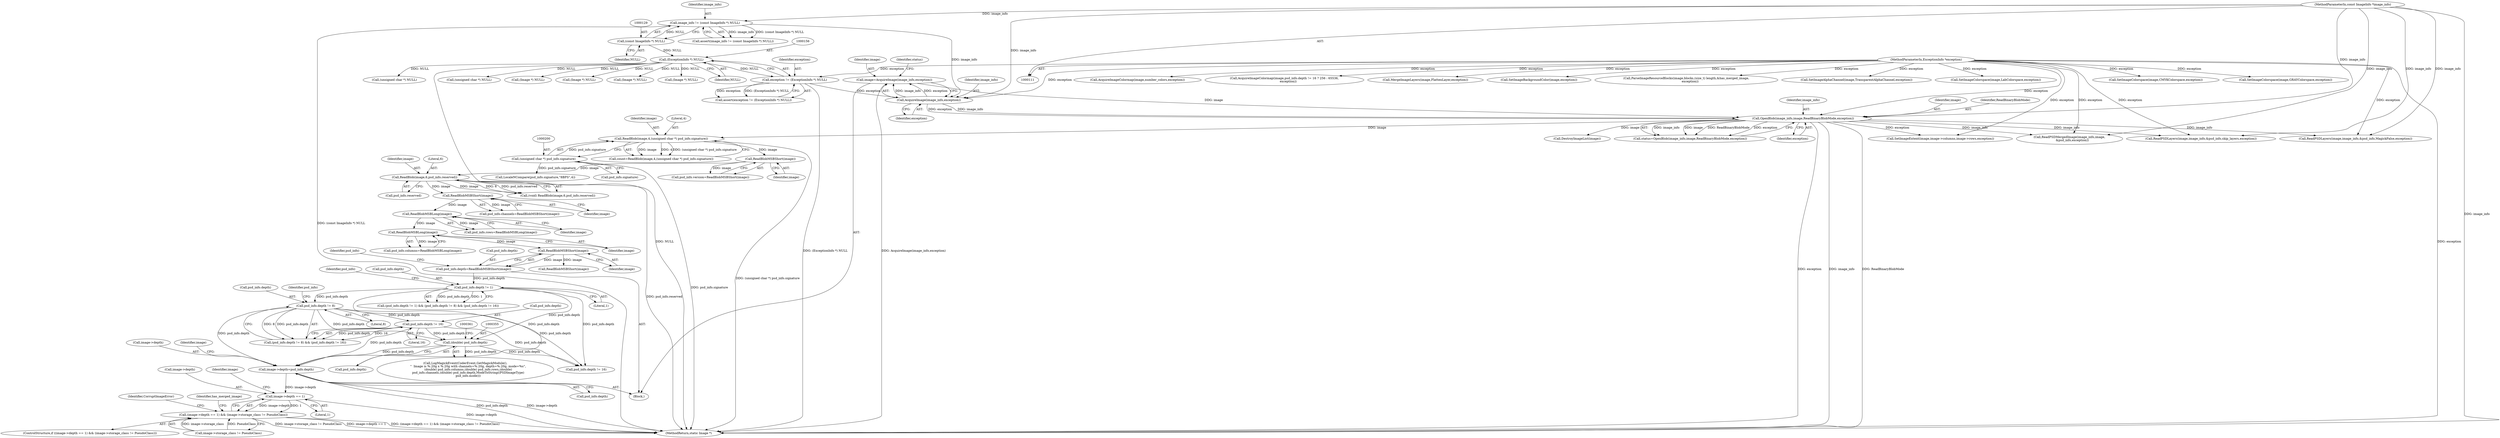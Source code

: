 digraph "0_ImageMagick_4b1b9c0522628887195bad3a6723f7000b0c9a58@pointer" {
"1000365" [label="(Call,image->depth=psd_info.depth)"];
"1000302" [label="(Call,psd_info.depth != 1)"];
"1000294" [label="(Call,psd_info.depth=ReadBlobMSBShort(image))"];
"1000298" [label="(Call,ReadBlobMSBShort(image))"];
"1000271" [label="(Call,ReadBlobMSBLong(image))"];
"1000265" [label="(Call,ReadBlobMSBLong(image))"];
"1000250" [label="(Call,ReadBlobMSBShort(image))"];
"1000240" [label="(Call,ReadBlob(image,6,psd_info.reserved))"];
"1000208" [label="(Call,ReadBlobMSBShort(image))"];
"1000196" [label="(Call,ReadBlob(image,4,(unsigned char *) psd_info.signature))"];
"1000171" [label="(Call,OpenBlob(image_info,image,ReadBinaryBlobMode,exception))"];
"1000166" [label="(Call,AcquireImage(image_info,exception))"];
"1000126" [label="(Call,image_info != (const ImageInfo *) NULL)"];
"1000112" [label="(MethodParameterIn,const ImageInfo *image_info)"];
"1000128" [label="(Call,(const ImageInfo *) NULL)"];
"1000153" [label="(Call,exception != (ExceptionInfo *) NULL)"];
"1000113" [label="(MethodParameterIn,ExceptionInfo *exception)"];
"1000155" [label="(Call,(ExceptionInfo *) NULL)"];
"1000164" [label="(Call,image=AcquireImage(image_info,exception))"];
"1000199" [label="(Call,(unsigned char *) psd_info.signature)"];
"1000313" [label="(Call,psd_info.depth != 16)"];
"1000308" [label="(Call,psd_info.depth != 8)"];
"1000354" [label="(Call,(double) psd_info.depth)"];
"1000705" [label="(Call,image->depth == 1)"];
"1000704" [label="(Call,(image->depth == 1) && (image->storage_class != PseudoClass))"];
"1000173" [label="(Identifier,image)"];
"1000295" [label="(Call,psd_info.depth)"];
"1000365" [label="(Call,image->depth=psd_info.depth)"];
"1000310" [label="(Identifier,psd_info)"];
"1000425" [label="(Call,SetImageColorspace(image,LabColorspace,exception))"];
"1000242" [label="(Literal,6)"];
"1000174" [label="(Identifier,ReadBinaryBlobMode)"];
"1000128" [label="(Call,(const ImageInfo *) NULL)"];
"1000315" [label="(Identifier,psd_info)"];
"1000307" [label="(Call,(psd_info.depth != 8) && (psd_info.depth != 16))"];
"1000298" [label="(Call,ReadBlobMSBShort(image))"];
"1000169" [label="(Call,status=OpenBlob(image_info,image,ReadBinaryBlobMode,exception))"];
"1000762" [label="(Call,(unsigned char *) NULL)"];
"1000356" [label="(Call,psd_info.depth)"];
"1000238" [label="(Call,(void) ReadBlob(image,6,psd_info.reserved))"];
"1000354" [label="(Call,(double) psd_info.depth)"];
"1000961" [label="(Call,ReadPSDMergedImage(image_info,image,\n      &psd_info,exception))"];
"1000267" [label="(Call,psd_info.columns=ReadBlobMSBLong(image))"];
"1000575" [label="(Call,(unsigned char *) NULL)"];
"1000436" [label="(Call,SetImageColorspace(image,CMYKColorspace,exception))"];
"1000477" [label="(Call,psd_info.depth != 16)"];
"1001008" [label="(Call,(Image *) NULL)"];
"1000306" [label="(Literal,1)"];
"1000186" [label="(Call,(Image *) NULL)"];
"1000266" [label="(Identifier,image)"];
"1000208" [label="(Call,ReadBlobMSBShort(image))"];
"1000194" [label="(Call,count=ReadBlob(image,4,(unsigned char *) psd_info.signature))"];
"1000388" [label="(Call,SetImageExtent(image,image->columns,image->rows,exception))"];
"1000302" [label="(Call,psd_info.depth != 1)"];
"1000272" [label="(Identifier,image)"];
"1000251" [label="(Identifier,image)"];
"1000314" [label="(Call,psd_info.depth)"];
"1000126" [label="(Call,image_info != (const ImageInfo *) NULL)"];
"1000152" [label="(Call,assert(exception != (ExceptionInfo *) NULL))"];
"1000154" [label="(Identifier,exception)"];
"1000130" [label="(Identifier,NULL)"];
"1000704" [label="(Call,(image->depth == 1) && (image->storage_class != PseudoClass))"];
"1000217" [label="(Call,LocaleNCompare(psd_info.signature,\"8BPS\",4))"];
"1000309" [label="(Call,psd_info.depth)"];
"1000304" [label="(Identifier,psd_info)"];
"1000504" [label="(Call,SetImageColorspace(image,GRAYColorspace,exception))"];
"1000703" [label="(ControlStructure,if ((image->depth == 1) && (image->storage_class != PseudoClass)))"];
"1000197" [label="(Identifier,image)"];
"1000201" [label="(Call,psd_info.signature)"];
"1000712" [label="(Identifier,image)"];
"1000303" [label="(Call,psd_info.depth)"];
"1000250" [label="(Call,ReadBlobMSBShort(image))"];
"1000313" [label="(Call,psd_info.depth != 16)"];
"1000706" [label="(Call,image->depth)"];
"1000335" [label="(Call,LogMagickEvent(CoderEvent,GetMagickModule(),\n      \"  Image is %.20g x %.20g with channels=%.20g, depth=%.20g, mode=%s\",\n      (double) psd_info.columns,(double) psd_info.rows,(double)\n      psd_info.channels,(double) psd_info.depth,ModeToString((PSDImageType)\n      psd_info.mode)))"];
"1000612" [label="(Call,AcquireImageColormap(image,number_colors,exception))"];
"1000241" [label="(Identifier,image)"];
"1000366" [label="(Call,image->depth)"];
"1000153" [label="(Call,exception != (ExceptionInfo *) NULL)"];
"1000246" [label="(Call,psd_info.channels=ReadBlobMSBShort(image))"];
"1000265" [label="(Call,ReadBlobMSBLong(image))"];
"1000369" [label="(Call,psd_info.depth)"];
"1000416" [label="(Call,(Image *) NULL)"];
"1000913" [label="(Call,(Image *) NULL)"];
"1000125" [label="(Call,assert(image_info != (const ImageInfo *) NULL))"];
"1000308" [label="(Call,psd_info.depth != 8)"];
"1000172" [label="(Identifier,image_info)"];
"1000705" [label="(Call,image->depth == 1)"];
"1000317" [label="(Literal,16)"];
"1000374" [label="(Identifier,image)"];
"1000204" [label="(Call,psd_info.version=ReadBlobMSBShort(image))"];
"1000167" [label="(Identifier,image_info)"];
"1000114" [label="(Block,)"];
"1000198" [label="(Literal,4)"];
"1000183" [label="(Call,DestroyImageList(image))"];
"1000474" [label="(Call,AcquireImageColormap(image,psd_info.depth != 16 ? 256 : 65536,\n        exception))"];
"1000127" [label="(Identifier,image_info)"];
"1000294" [label="(Call,psd_info.depth=ReadBlobMSBShort(image))"];
"1000709" [label="(Literal,1)"];
"1000113" [label="(MethodParameterIn,ExceptionInfo *exception)"];
"1000240" [label="(Call,ReadBlob(image,6,psd_info.reserved))"];
"1001042" [label="(Call,MergeImageLayers(image,FlattenLayer,exception))"];
"1000716" [label="(Identifier,CorruptImageError)"];
"1000170" [label="(Identifier,status)"];
"1000168" [label="(Identifier,exception)"];
"1000325" [label="(Call,ReadBlobMSBShort(image))"];
"1000719" [label="(Identifier,has_merged_image)"];
"1000271" [label="(Call,ReadBlobMSBLong(image))"];
"1000312" [label="(Literal,8)"];
"1000196" [label="(Call,ReadBlob(image,4,(unsigned char *) psd_info.signature))"];
"1000157" [label="(Identifier,NULL)"];
"1000895" [label="(Call,ReadPSDLayers(image,image_info,&psd_info,skip_layers,exception))"];
"1000199" [label="(Call,(unsigned char *) psd_info.signature)"];
"1000987" [label="(Call,ReadPSDLayers(image,image_info,&psd_info,MagickFalse,exception))"];
"1000406" [label="(Call,SetImageBackgroundColor(image,exception))"];
"1000261" [label="(Call,psd_info.rows=ReadBlobMSBLong(image))"];
"1000299" [label="(Identifier,image)"];
"1000710" [label="(Call,image->storage_class != PseudoClass)"];
"1000171" [label="(Call,OpenBlob(image_info,image,ReadBinaryBlobMode,exception))"];
"1000209" [label="(Identifier,image)"];
"1000155" [label="(Call,(ExceptionInfo *) NULL)"];
"1000112" [label="(MethodParameterIn,const ImageInfo *image_info)"];
"1000801" [label="(Call,ParseImageResourceBlocks(image,blocks,(size_t) length,&has_merged_image,\n        exception))"];
"1001057" [label="(MethodReturn,static Image *)"];
"1000166" [label="(Call,AcquireImage(image_info,exception))"];
"1000165" [label="(Identifier,image)"];
"1000164" [label="(Call,image=AcquireImage(image_info,exception))"];
"1000301" [label="(Call,(psd_info.depth != 1) && (psd_info.depth != 8) && (psd_info.depth != 16))"];
"1000243" [label="(Call,psd_info.reserved)"];
"1000175" [label="(Identifier,exception)"];
"1001022" [label="(Call,SetImageAlphaChannel(image,TransparentAlphaChannel,exception))"];
"1000365" -> "1000114"  [label="AST: "];
"1000365" -> "1000369"  [label="CFG: "];
"1000366" -> "1000365"  [label="AST: "];
"1000369" -> "1000365"  [label="AST: "];
"1000374" -> "1000365"  [label="CFG: "];
"1000365" -> "1001057"  [label="DDG: psd_info.depth"];
"1000365" -> "1001057"  [label="DDG: image->depth"];
"1000302" -> "1000365"  [label="DDG: psd_info.depth"];
"1000313" -> "1000365"  [label="DDG: psd_info.depth"];
"1000354" -> "1000365"  [label="DDG: psd_info.depth"];
"1000308" -> "1000365"  [label="DDG: psd_info.depth"];
"1000365" -> "1000705"  [label="DDG: image->depth"];
"1000302" -> "1000301"  [label="AST: "];
"1000302" -> "1000306"  [label="CFG: "];
"1000303" -> "1000302"  [label="AST: "];
"1000306" -> "1000302"  [label="AST: "];
"1000310" -> "1000302"  [label="CFG: "];
"1000301" -> "1000302"  [label="CFG: "];
"1000302" -> "1000301"  [label="DDG: psd_info.depth"];
"1000302" -> "1000301"  [label="DDG: 1"];
"1000294" -> "1000302"  [label="DDG: psd_info.depth"];
"1000302" -> "1000308"  [label="DDG: psd_info.depth"];
"1000302" -> "1000354"  [label="DDG: psd_info.depth"];
"1000302" -> "1000477"  [label="DDG: psd_info.depth"];
"1000294" -> "1000114"  [label="AST: "];
"1000294" -> "1000298"  [label="CFG: "];
"1000295" -> "1000294"  [label="AST: "];
"1000298" -> "1000294"  [label="AST: "];
"1000304" -> "1000294"  [label="CFG: "];
"1000298" -> "1000294"  [label="DDG: image"];
"1000298" -> "1000299"  [label="CFG: "];
"1000299" -> "1000298"  [label="AST: "];
"1000271" -> "1000298"  [label="DDG: image"];
"1000298" -> "1000325"  [label="DDG: image"];
"1000271" -> "1000267"  [label="AST: "];
"1000271" -> "1000272"  [label="CFG: "];
"1000272" -> "1000271"  [label="AST: "];
"1000267" -> "1000271"  [label="CFG: "];
"1000271" -> "1000267"  [label="DDG: image"];
"1000265" -> "1000271"  [label="DDG: image"];
"1000265" -> "1000261"  [label="AST: "];
"1000265" -> "1000266"  [label="CFG: "];
"1000266" -> "1000265"  [label="AST: "];
"1000261" -> "1000265"  [label="CFG: "];
"1000265" -> "1000261"  [label="DDG: image"];
"1000250" -> "1000265"  [label="DDG: image"];
"1000250" -> "1000246"  [label="AST: "];
"1000250" -> "1000251"  [label="CFG: "];
"1000251" -> "1000250"  [label="AST: "];
"1000246" -> "1000250"  [label="CFG: "];
"1000250" -> "1000246"  [label="DDG: image"];
"1000240" -> "1000250"  [label="DDG: image"];
"1000240" -> "1000238"  [label="AST: "];
"1000240" -> "1000243"  [label="CFG: "];
"1000241" -> "1000240"  [label="AST: "];
"1000242" -> "1000240"  [label="AST: "];
"1000243" -> "1000240"  [label="AST: "];
"1000238" -> "1000240"  [label="CFG: "];
"1000240" -> "1001057"  [label="DDG: psd_info.reserved"];
"1000240" -> "1000238"  [label="DDG: image"];
"1000240" -> "1000238"  [label="DDG: 6"];
"1000240" -> "1000238"  [label="DDG: psd_info.reserved"];
"1000208" -> "1000240"  [label="DDG: image"];
"1000208" -> "1000204"  [label="AST: "];
"1000208" -> "1000209"  [label="CFG: "];
"1000209" -> "1000208"  [label="AST: "];
"1000204" -> "1000208"  [label="CFG: "];
"1000208" -> "1000204"  [label="DDG: image"];
"1000196" -> "1000208"  [label="DDG: image"];
"1000196" -> "1000194"  [label="AST: "];
"1000196" -> "1000199"  [label="CFG: "];
"1000197" -> "1000196"  [label="AST: "];
"1000198" -> "1000196"  [label="AST: "];
"1000199" -> "1000196"  [label="AST: "];
"1000194" -> "1000196"  [label="CFG: "];
"1000196" -> "1001057"  [label="DDG: (unsigned char *) psd_info.signature"];
"1000196" -> "1000194"  [label="DDG: image"];
"1000196" -> "1000194"  [label="DDG: 4"];
"1000196" -> "1000194"  [label="DDG: (unsigned char *) psd_info.signature"];
"1000171" -> "1000196"  [label="DDG: image"];
"1000199" -> "1000196"  [label="DDG: psd_info.signature"];
"1000171" -> "1000169"  [label="AST: "];
"1000171" -> "1000175"  [label="CFG: "];
"1000172" -> "1000171"  [label="AST: "];
"1000173" -> "1000171"  [label="AST: "];
"1000174" -> "1000171"  [label="AST: "];
"1000175" -> "1000171"  [label="AST: "];
"1000169" -> "1000171"  [label="CFG: "];
"1000171" -> "1001057"  [label="DDG: image_info"];
"1000171" -> "1001057"  [label="DDG: ReadBinaryBlobMode"];
"1000171" -> "1001057"  [label="DDG: exception"];
"1000171" -> "1000169"  [label="DDG: image_info"];
"1000171" -> "1000169"  [label="DDG: image"];
"1000171" -> "1000169"  [label="DDG: ReadBinaryBlobMode"];
"1000171" -> "1000169"  [label="DDG: exception"];
"1000166" -> "1000171"  [label="DDG: image_info"];
"1000166" -> "1000171"  [label="DDG: exception"];
"1000112" -> "1000171"  [label="DDG: image_info"];
"1000164" -> "1000171"  [label="DDG: image"];
"1000113" -> "1000171"  [label="DDG: exception"];
"1000171" -> "1000183"  [label="DDG: image"];
"1000171" -> "1000388"  [label="DDG: exception"];
"1000171" -> "1000895"  [label="DDG: image_info"];
"1000171" -> "1000961"  [label="DDG: image_info"];
"1000171" -> "1000987"  [label="DDG: image_info"];
"1000166" -> "1000164"  [label="AST: "];
"1000166" -> "1000168"  [label="CFG: "];
"1000167" -> "1000166"  [label="AST: "];
"1000168" -> "1000166"  [label="AST: "];
"1000164" -> "1000166"  [label="CFG: "];
"1000166" -> "1000164"  [label="DDG: image_info"];
"1000166" -> "1000164"  [label="DDG: exception"];
"1000126" -> "1000166"  [label="DDG: image_info"];
"1000112" -> "1000166"  [label="DDG: image_info"];
"1000153" -> "1000166"  [label="DDG: exception"];
"1000113" -> "1000166"  [label="DDG: exception"];
"1000126" -> "1000125"  [label="AST: "];
"1000126" -> "1000128"  [label="CFG: "];
"1000127" -> "1000126"  [label="AST: "];
"1000128" -> "1000126"  [label="AST: "];
"1000125" -> "1000126"  [label="CFG: "];
"1000126" -> "1001057"  [label="DDG: (const ImageInfo *) NULL"];
"1000126" -> "1000125"  [label="DDG: image_info"];
"1000126" -> "1000125"  [label="DDG: (const ImageInfo *) NULL"];
"1000112" -> "1000126"  [label="DDG: image_info"];
"1000128" -> "1000126"  [label="DDG: NULL"];
"1000112" -> "1000111"  [label="AST: "];
"1000112" -> "1001057"  [label="DDG: image_info"];
"1000112" -> "1000895"  [label="DDG: image_info"];
"1000112" -> "1000961"  [label="DDG: image_info"];
"1000112" -> "1000987"  [label="DDG: image_info"];
"1000128" -> "1000130"  [label="CFG: "];
"1000129" -> "1000128"  [label="AST: "];
"1000130" -> "1000128"  [label="AST: "];
"1000128" -> "1000155"  [label="DDG: NULL"];
"1000153" -> "1000152"  [label="AST: "];
"1000153" -> "1000155"  [label="CFG: "];
"1000154" -> "1000153"  [label="AST: "];
"1000155" -> "1000153"  [label="AST: "];
"1000152" -> "1000153"  [label="CFG: "];
"1000153" -> "1001057"  [label="DDG: (ExceptionInfo *) NULL"];
"1000153" -> "1000152"  [label="DDG: exception"];
"1000153" -> "1000152"  [label="DDG: (ExceptionInfo *) NULL"];
"1000113" -> "1000153"  [label="DDG: exception"];
"1000155" -> "1000153"  [label="DDG: NULL"];
"1000113" -> "1000111"  [label="AST: "];
"1000113" -> "1001057"  [label="DDG: exception"];
"1000113" -> "1000388"  [label="DDG: exception"];
"1000113" -> "1000406"  [label="DDG: exception"];
"1000113" -> "1000425"  [label="DDG: exception"];
"1000113" -> "1000436"  [label="DDG: exception"];
"1000113" -> "1000474"  [label="DDG: exception"];
"1000113" -> "1000504"  [label="DDG: exception"];
"1000113" -> "1000612"  [label="DDG: exception"];
"1000113" -> "1000801"  [label="DDG: exception"];
"1000113" -> "1000895"  [label="DDG: exception"];
"1000113" -> "1000961"  [label="DDG: exception"];
"1000113" -> "1000987"  [label="DDG: exception"];
"1000113" -> "1001022"  [label="DDG: exception"];
"1000113" -> "1001042"  [label="DDG: exception"];
"1000155" -> "1000157"  [label="CFG: "];
"1000156" -> "1000155"  [label="AST: "];
"1000157" -> "1000155"  [label="AST: "];
"1000155" -> "1001057"  [label="DDG: NULL"];
"1000155" -> "1000186"  [label="DDG: NULL"];
"1000155" -> "1000416"  [label="DDG: NULL"];
"1000155" -> "1000575"  [label="DDG: NULL"];
"1000155" -> "1000762"  [label="DDG: NULL"];
"1000155" -> "1000913"  [label="DDG: NULL"];
"1000155" -> "1001008"  [label="DDG: NULL"];
"1000164" -> "1000114"  [label="AST: "];
"1000165" -> "1000164"  [label="AST: "];
"1000170" -> "1000164"  [label="CFG: "];
"1000164" -> "1001057"  [label="DDG: AcquireImage(image_info,exception)"];
"1000199" -> "1000201"  [label="CFG: "];
"1000200" -> "1000199"  [label="AST: "];
"1000201" -> "1000199"  [label="AST: "];
"1000199" -> "1001057"  [label="DDG: psd_info.signature"];
"1000199" -> "1000217"  [label="DDG: psd_info.signature"];
"1000313" -> "1000307"  [label="AST: "];
"1000313" -> "1000317"  [label="CFG: "];
"1000314" -> "1000313"  [label="AST: "];
"1000317" -> "1000313"  [label="AST: "];
"1000307" -> "1000313"  [label="CFG: "];
"1000313" -> "1000307"  [label="DDG: psd_info.depth"];
"1000313" -> "1000307"  [label="DDG: 16"];
"1000308" -> "1000313"  [label="DDG: psd_info.depth"];
"1000313" -> "1000354"  [label="DDG: psd_info.depth"];
"1000313" -> "1000477"  [label="DDG: psd_info.depth"];
"1000308" -> "1000307"  [label="AST: "];
"1000308" -> "1000312"  [label="CFG: "];
"1000309" -> "1000308"  [label="AST: "];
"1000312" -> "1000308"  [label="AST: "];
"1000315" -> "1000308"  [label="CFG: "];
"1000307" -> "1000308"  [label="CFG: "];
"1000308" -> "1000307"  [label="DDG: psd_info.depth"];
"1000308" -> "1000307"  [label="DDG: 8"];
"1000308" -> "1000354"  [label="DDG: psd_info.depth"];
"1000308" -> "1000477"  [label="DDG: psd_info.depth"];
"1000354" -> "1000335"  [label="AST: "];
"1000354" -> "1000356"  [label="CFG: "];
"1000355" -> "1000354"  [label="AST: "];
"1000356" -> "1000354"  [label="AST: "];
"1000361" -> "1000354"  [label="CFG: "];
"1000354" -> "1000335"  [label="DDG: psd_info.depth"];
"1000354" -> "1000477"  [label="DDG: psd_info.depth"];
"1000705" -> "1000704"  [label="AST: "];
"1000705" -> "1000709"  [label="CFG: "];
"1000706" -> "1000705"  [label="AST: "];
"1000709" -> "1000705"  [label="AST: "];
"1000712" -> "1000705"  [label="CFG: "];
"1000704" -> "1000705"  [label="CFG: "];
"1000705" -> "1001057"  [label="DDG: image->depth"];
"1000705" -> "1000704"  [label="DDG: image->depth"];
"1000705" -> "1000704"  [label="DDG: 1"];
"1000704" -> "1000703"  [label="AST: "];
"1000704" -> "1000710"  [label="CFG: "];
"1000710" -> "1000704"  [label="AST: "];
"1000716" -> "1000704"  [label="CFG: "];
"1000719" -> "1000704"  [label="CFG: "];
"1000704" -> "1001057"  [label="DDG: image->storage_class != PseudoClass"];
"1000704" -> "1001057"  [label="DDG: image->depth == 1"];
"1000704" -> "1001057"  [label="DDG: (image->depth == 1) && (image->storage_class != PseudoClass)"];
"1000710" -> "1000704"  [label="DDG: image->storage_class"];
"1000710" -> "1000704"  [label="DDG: PseudoClass"];
}
